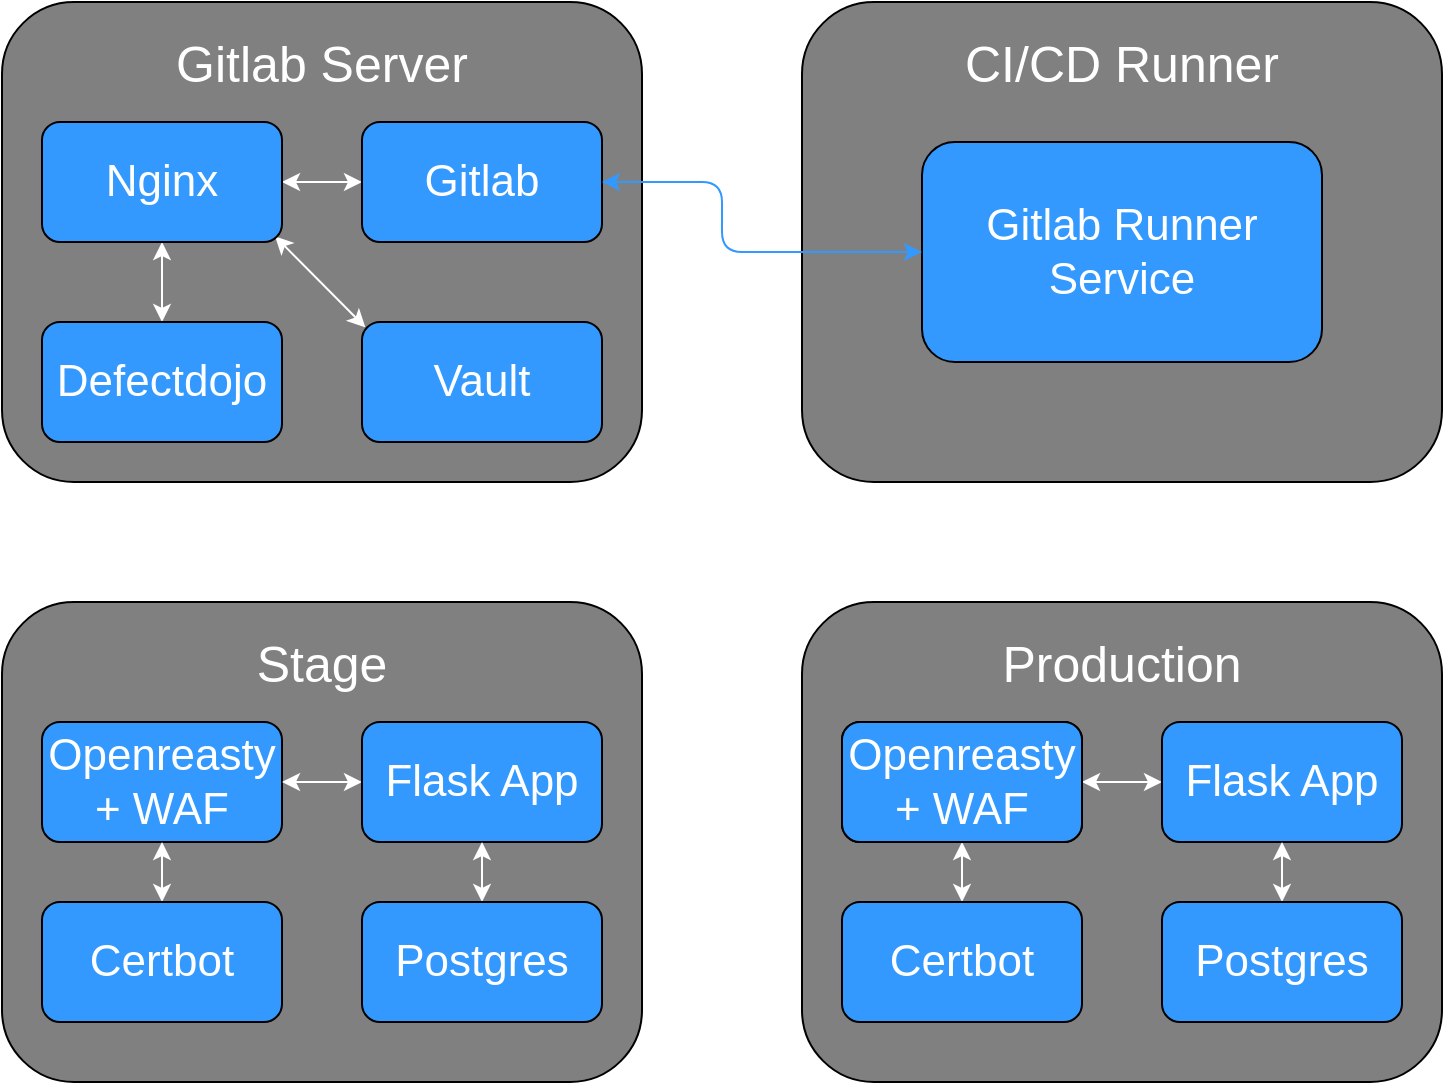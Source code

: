 <mxfile>
    <diagram id="hoH-kytnVjWNUNUsAGuI" name="Page-1">
        <mxGraphModel dx="1112" dy="780" grid="1" gridSize="10" guides="1" tooltips="1" connect="1" arrows="1" fold="1" page="1" pageScale="1" pageWidth="850" pageHeight="1100" math="0" shadow="0">
            <root>
                <mxCell id="0"/>
                <mxCell id="1" parent="0"/>
                <mxCell id="2" value="Gitlab Server&lt;br style=&quot;font-size: 25px;&quot;&gt;&lt;br style=&quot;font-size: 25px;&quot;&gt;&lt;br&gt;&lt;br&gt;&lt;br&gt;&lt;br&gt;&lt;br&gt;" style="rounded=1;whiteSpace=wrap;html=1;fontSize=25;fillColor=#808080;fontColor=#FFFFFF;" vertex="1" parent="1">
                    <mxGeometry x="100" y="160" width="320" height="240" as="geometry"/>
                </mxCell>
                <mxCell id="13" style="edgeStyle=none;html=1;entryX=1;entryY=0.5;entryDx=0;entryDy=0;fontSize=22;startArrow=classic;startFill=1;fontColor=#FFFFFF;strokeColor=#FFFFFF;" edge="1" parent="1" source="3" target="4">
                    <mxGeometry relative="1" as="geometry"/>
                </mxCell>
                <mxCell id="3" value="Gitlab" style="rounded=1;whiteSpace=wrap;html=1;fontSize=22;fillColor=#3399FF;fontColor=#FFFFFF;" vertex="1" parent="1">
                    <mxGeometry x="280" y="220" width="120" height="60" as="geometry"/>
                </mxCell>
                <mxCell id="12" style="edgeStyle=none;html=1;fontSize=22;startArrow=classic;startFill=1;fontColor=#FFFFFF;strokeColor=#FFFFFF;" edge="1" parent="1" source="4" target="5">
                    <mxGeometry relative="1" as="geometry"/>
                </mxCell>
                <mxCell id="14" style="edgeStyle=none;html=1;exitX=0.971;exitY=0.953;exitDx=0;exitDy=0;fontSize=22;startArrow=classic;startFill=1;exitPerimeter=0;entryX=0.014;entryY=0.044;entryDx=0;entryDy=0;entryPerimeter=0;fontColor=#FFFFFF;strokeColor=#FFFFFF;" edge="1" parent="1" source="4" target="6">
                    <mxGeometry relative="1" as="geometry"/>
                </mxCell>
                <mxCell id="4" value="Nginx" style="rounded=1;whiteSpace=wrap;html=1;fontSize=22;fillColor=#3399FF;fontColor=#FFFFFF;" vertex="1" parent="1">
                    <mxGeometry x="120" y="220" width="120" height="60" as="geometry"/>
                </mxCell>
                <mxCell id="5" value="Defectdojo" style="rounded=1;whiteSpace=wrap;html=1;fontSize=22;fillColor=#3399FF;fontColor=#FFFFFF;" vertex="1" parent="1">
                    <mxGeometry x="120" y="320" width="120" height="60" as="geometry"/>
                </mxCell>
                <mxCell id="6" value="Vault" style="rounded=1;whiteSpace=wrap;html=1;fontSize=22;fillColor=#3399FF;fontColor=#FFFFFF;" vertex="1" parent="1">
                    <mxGeometry x="280" y="320" width="120" height="60" as="geometry"/>
                </mxCell>
                <mxCell id="10" value="CI/CD Runner&lt;br style=&quot;font-size: 25px;&quot;&gt;&lt;br style=&quot;font-size: 25px;&quot;&gt;&lt;br&gt;&lt;br&gt;&lt;br&gt;&lt;br&gt;&lt;br&gt;" style="rounded=1;whiteSpace=wrap;html=1;fontSize=25;fillColor=#808080;fontColor=#FFFFFF;" vertex="1" parent="1">
                    <mxGeometry x="500" y="160" width="320" height="240" as="geometry"/>
                </mxCell>
                <mxCell id="11" value="Gitlab Runner&lt;br&gt;Service" style="rounded=1;whiteSpace=wrap;html=1;fontSize=22;fillColor=#3399FF;fontColor=#FFFFFF;" vertex="1" parent="1">
                    <mxGeometry x="560" y="230" width="200" height="110" as="geometry"/>
                </mxCell>
                <mxCell id="15" style="edgeStyle=none;html=1;exitX=1;exitY=0.5;exitDx=0;exitDy=0;entryX=0;entryY=0.5;entryDx=0;entryDy=0;fontSize=22;startArrow=classic;startFill=1;strokeColor=#3399FF;fontColor=#FFFFFF;" edge="1" parent="1" source="3" target="11">
                    <mxGeometry relative="1" as="geometry">
                        <Array as="points">
                            <mxPoint x="460" y="250"/>
                            <mxPoint x="460" y="285"/>
                        </Array>
                    </mxGeometry>
                </mxCell>
                <mxCell id="16" value="Stage&lt;br style=&quot;font-size: 25px;&quot;&gt;&lt;br style=&quot;font-size: 25px;&quot;&gt;&lt;br&gt;&lt;br&gt;&lt;br&gt;&lt;br&gt;&lt;br&gt;" style="rounded=1;whiteSpace=wrap;html=1;fontSize=25;fillColor=#808080;fontColor=#FFFFFF;" vertex="1" parent="1">
                    <mxGeometry x="100" y="460" width="320" height="240" as="geometry"/>
                </mxCell>
                <mxCell id="17" value="Production&lt;br style=&quot;font-size: 25px;&quot;&gt;&lt;br style=&quot;font-size: 25px;&quot;&gt;&lt;br&gt;&lt;br&gt;&lt;br&gt;&lt;br&gt;&lt;br&gt;" style="rounded=1;whiteSpace=wrap;html=1;fontSize=25;fillColor=#808080;fontColor=#FFFFFF;" vertex="1" parent="1">
                    <mxGeometry x="500" y="460" width="320" height="240" as="geometry"/>
                </mxCell>
                <mxCell id="18" value="Openreasty&lt;br&gt;+ WAF" style="rounded=1;whiteSpace=wrap;html=1;fontSize=22;fillColor=#3399FF;fontColor=#FFFFFF;" vertex="1" parent="1">
                    <mxGeometry x="120" y="520" width="120" height="60" as="geometry"/>
                </mxCell>
                <mxCell id="23" style="edgeStyle=none;html=1;entryX=1;entryY=0.5;entryDx=0;entryDy=0;strokeColor=#FFFFFF;fontSize=22;startArrow=classic;startFill=1;fontColor=#FFFFFF;" edge="1" parent="1" source="19" target="18">
                    <mxGeometry relative="1" as="geometry"/>
                </mxCell>
                <mxCell id="19" value="Flask App" style="rounded=1;whiteSpace=wrap;html=1;fontSize=22;fillColor=#3399FF;fontColor=#FFFFFF;" vertex="1" parent="1">
                    <mxGeometry x="280" y="520" width="120" height="60" as="geometry"/>
                </mxCell>
                <mxCell id="24" style="edgeStyle=none;html=1;entryX=0.5;entryY=1;entryDx=0;entryDy=0;strokeColor=#FFFFFF;fontSize=22;startArrow=classic;startFill=1;fontColor=#FFFFFF;" edge="1" parent="1" source="20" target="18">
                    <mxGeometry relative="1" as="geometry"/>
                </mxCell>
                <mxCell id="20" value="Certbot" style="rounded=1;whiteSpace=wrap;html=1;fontSize=22;fillColor=#3399FF;fontColor=#FFFFFF;" vertex="1" parent="1">
                    <mxGeometry x="120" y="610" width="120" height="60" as="geometry"/>
                </mxCell>
                <mxCell id="22" style="edgeStyle=none;html=1;entryX=0.5;entryY=1;entryDx=0;entryDy=0;strokeColor=#FFFFFF;fontSize=22;startArrow=classic;startFill=1;fontColor=#FFFFFF;" edge="1" parent="1" source="21" target="19">
                    <mxGeometry relative="1" as="geometry"/>
                </mxCell>
                <mxCell id="21" value="Postgres" style="rounded=1;whiteSpace=wrap;html=1;fontSize=22;fillColor=#3399FF;fontColor=#FFFFFF;" vertex="1" parent="1">
                    <mxGeometry x="280" y="610" width="120" height="60" as="geometry"/>
                </mxCell>
                <mxCell id="25" value="Nginx" style="rounded=1;whiteSpace=wrap;html=1;fontSize=22;fillColor=#3399FF;fontColor=#FFFFFF;" vertex="1" parent="1">
                    <mxGeometry x="520" y="520" width="120" height="60" as="geometry"/>
                </mxCell>
                <mxCell id="26" style="edgeStyle=none;html=1;entryX=1;entryY=0.5;entryDx=0;entryDy=0;strokeColor=#FFFFFF;fontSize=22;startArrow=classic;startFill=1;fontColor=#FFFFFF;" edge="1" parent="1" source="27" target="25">
                    <mxGeometry relative="1" as="geometry"/>
                </mxCell>
                <mxCell id="27" value="Flask App" style="rounded=1;whiteSpace=wrap;html=1;fontSize=22;fillColor=#3399FF;fontColor=#FFFFFF;" vertex="1" parent="1">
                    <mxGeometry x="680" y="520" width="120" height="60" as="geometry"/>
                </mxCell>
                <mxCell id="28" style="edgeStyle=none;html=1;entryX=0.5;entryY=1;entryDx=0;entryDy=0;strokeColor=#FFFFFF;fontSize=22;startArrow=classic;startFill=1;fontColor=#FFFFFF;" edge="1" parent="1" source="29" target="25">
                    <mxGeometry relative="1" as="geometry"/>
                </mxCell>
                <mxCell id="29" value="Certbot" style="rounded=1;whiteSpace=wrap;html=1;fontSize=22;fillColor=#3399FF;fontColor=#FFFFFF;" vertex="1" parent="1">
                    <mxGeometry x="520" y="610" width="120" height="60" as="geometry"/>
                </mxCell>
                <mxCell id="30" style="edgeStyle=none;html=1;entryX=0.5;entryY=1;entryDx=0;entryDy=0;strokeColor=#FFFFFF;fontSize=22;startArrow=classic;startFill=1;fontColor=#FFFFFF;" edge="1" parent="1" source="31" target="27">
                    <mxGeometry relative="1" as="geometry"/>
                </mxCell>
                <mxCell id="31" value="Postgres" style="rounded=1;whiteSpace=wrap;html=1;fontSize=22;fillColor=#3399FF;fontColor=#FFFFFF;" vertex="1" parent="1">
                    <mxGeometry x="680" y="610" width="120" height="60" as="geometry"/>
                </mxCell>
                <mxCell id="32" value="Openreasty&lt;br&gt;+ WAF" style="rounded=1;whiteSpace=wrap;html=1;fontSize=22;fillColor=#3399FF;fontColor=#FFFFFF;" vertex="1" parent="1">
                    <mxGeometry x="520" y="520" width="120" height="60" as="geometry"/>
                </mxCell>
            </root>
        </mxGraphModel>
    </diagram>
</mxfile>